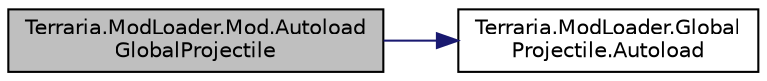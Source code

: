 digraph "Terraria.ModLoader.Mod.AutoloadGlobalProjectile"
{
  edge [fontname="Helvetica",fontsize="10",labelfontname="Helvetica",labelfontsize="10"];
  node [fontname="Helvetica",fontsize="10",shape=record];
  rankdir="LR";
  Node127 [label="Terraria.ModLoader.Mod.Autoload\lGlobalProjectile",height=0.2,width=0.4,color="black", fillcolor="grey75", style="filled", fontcolor="black"];
  Node127 -> Node128 [color="midnightblue",fontsize="10",style="solid",fontname="Helvetica"];
  Node128 [label="Terraria.ModLoader.Global\lProjectile.Autoload",height=0.2,width=0.4,color="black", fillcolor="white", style="filled",URL="$class_terraria_1_1_mod_loader_1_1_global_projectile.html#a0471abad2053e2634e193c409ade60f5",tooltip="Allows you to automatically load a GlobalProjectile instead of using Mod.AddGlobalProjectile. Return true to allow autoloading; by default returns the mod&#39;s autoload property. Name is initialized to the overriding class name. Use this method to either force or stop an autoload or to control the internal name. "];
}
